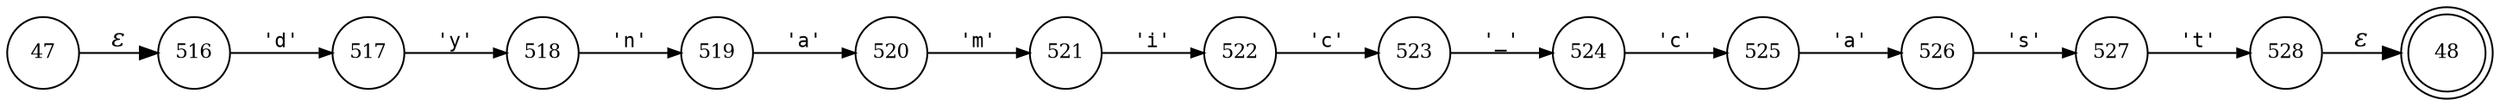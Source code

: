 digraph ATN {
rankdir=LR;
s48[fontsize=11, label="48", shape=doublecircle, fixedsize=true, width=.6];
s516[fontsize=11,label="516", shape=circle, fixedsize=true, width=.55, peripheries=1];
s517[fontsize=11,label="517", shape=circle, fixedsize=true, width=.55, peripheries=1];
s518[fontsize=11,label="518", shape=circle, fixedsize=true, width=.55, peripheries=1];
s519[fontsize=11,label="519", shape=circle, fixedsize=true, width=.55, peripheries=1];
s520[fontsize=11,label="520", shape=circle, fixedsize=true, width=.55, peripheries=1];
s521[fontsize=11,label="521", shape=circle, fixedsize=true, width=.55, peripheries=1];
s522[fontsize=11,label="522", shape=circle, fixedsize=true, width=.55, peripheries=1];
s523[fontsize=11,label="523", shape=circle, fixedsize=true, width=.55, peripheries=1];
s524[fontsize=11,label="524", shape=circle, fixedsize=true, width=.55, peripheries=1];
s525[fontsize=11,label="525", shape=circle, fixedsize=true, width=.55, peripheries=1];
s526[fontsize=11,label="526", shape=circle, fixedsize=true, width=.55, peripheries=1];
s47[fontsize=11,label="47", shape=circle, fixedsize=true, width=.55, peripheries=1];
s527[fontsize=11,label="527", shape=circle, fixedsize=true, width=.55, peripheries=1];
s528[fontsize=11,label="528", shape=circle, fixedsize=true, width=.55, peripheries=1];
s47 -> s516 [fontname="Times-Italic", label="&epsilon;"];
s516 -> s517 [fontsize=11, fontname="Courier", arrowsize=.7, label = "'d'", arrowhead = normal];
s517 -> s518 [fontsize=11, fontname="Courier", arrowsize=.7, label = "'y'", arrowhead = normal];
s518 -> s519 [fontsize=11, fontname="Courier", arrowsize=.7, label = "'n'", arrowhead = normal];
s519 -> s520 [fontsize=11, fontname="Courier", arrowsize=.7, label = "'a'", arrowhead = normal];
s520 -> s521 [fontsize=11, fontname="Courier", arrowsize=.7, label = "'m'", arrowhead = normal];
s521 -> s522 [fontsize=11, fontname="Courier", arrowsize=.7, label = "'i'", arrowhead = normal];
s522 -> s523 [fontsize=11, fontname="Courier", arrowsize=.7, label = "'c'", arrowhead = normal];
s523 -> s524 [fontsize=11, fontname="Courier", arrowsize=.7, label = "'_'", arrowhead = normal];
s524 -> s525 [fontsize=11, fontname="Courier", arrowsize=.7, label = "'c'", arrowhead = normal];
s525 -> s526 [fontsize=11, fontname="Courier", arrowsize=.7, label = "'a'", arrowhead = normal];
s526 -> s527 [fontsize=11, fontname="Courier", arrowsize=.7, label = "'s'", arrowhead = normal];
s527 -> s528 [fontsize=11, fontname="Courier", arrowsize=.7, label = "'t'", arrowhead = normal];
s528 -> s48 [fontname="Times-Italic", label="&epsilon;"];
}